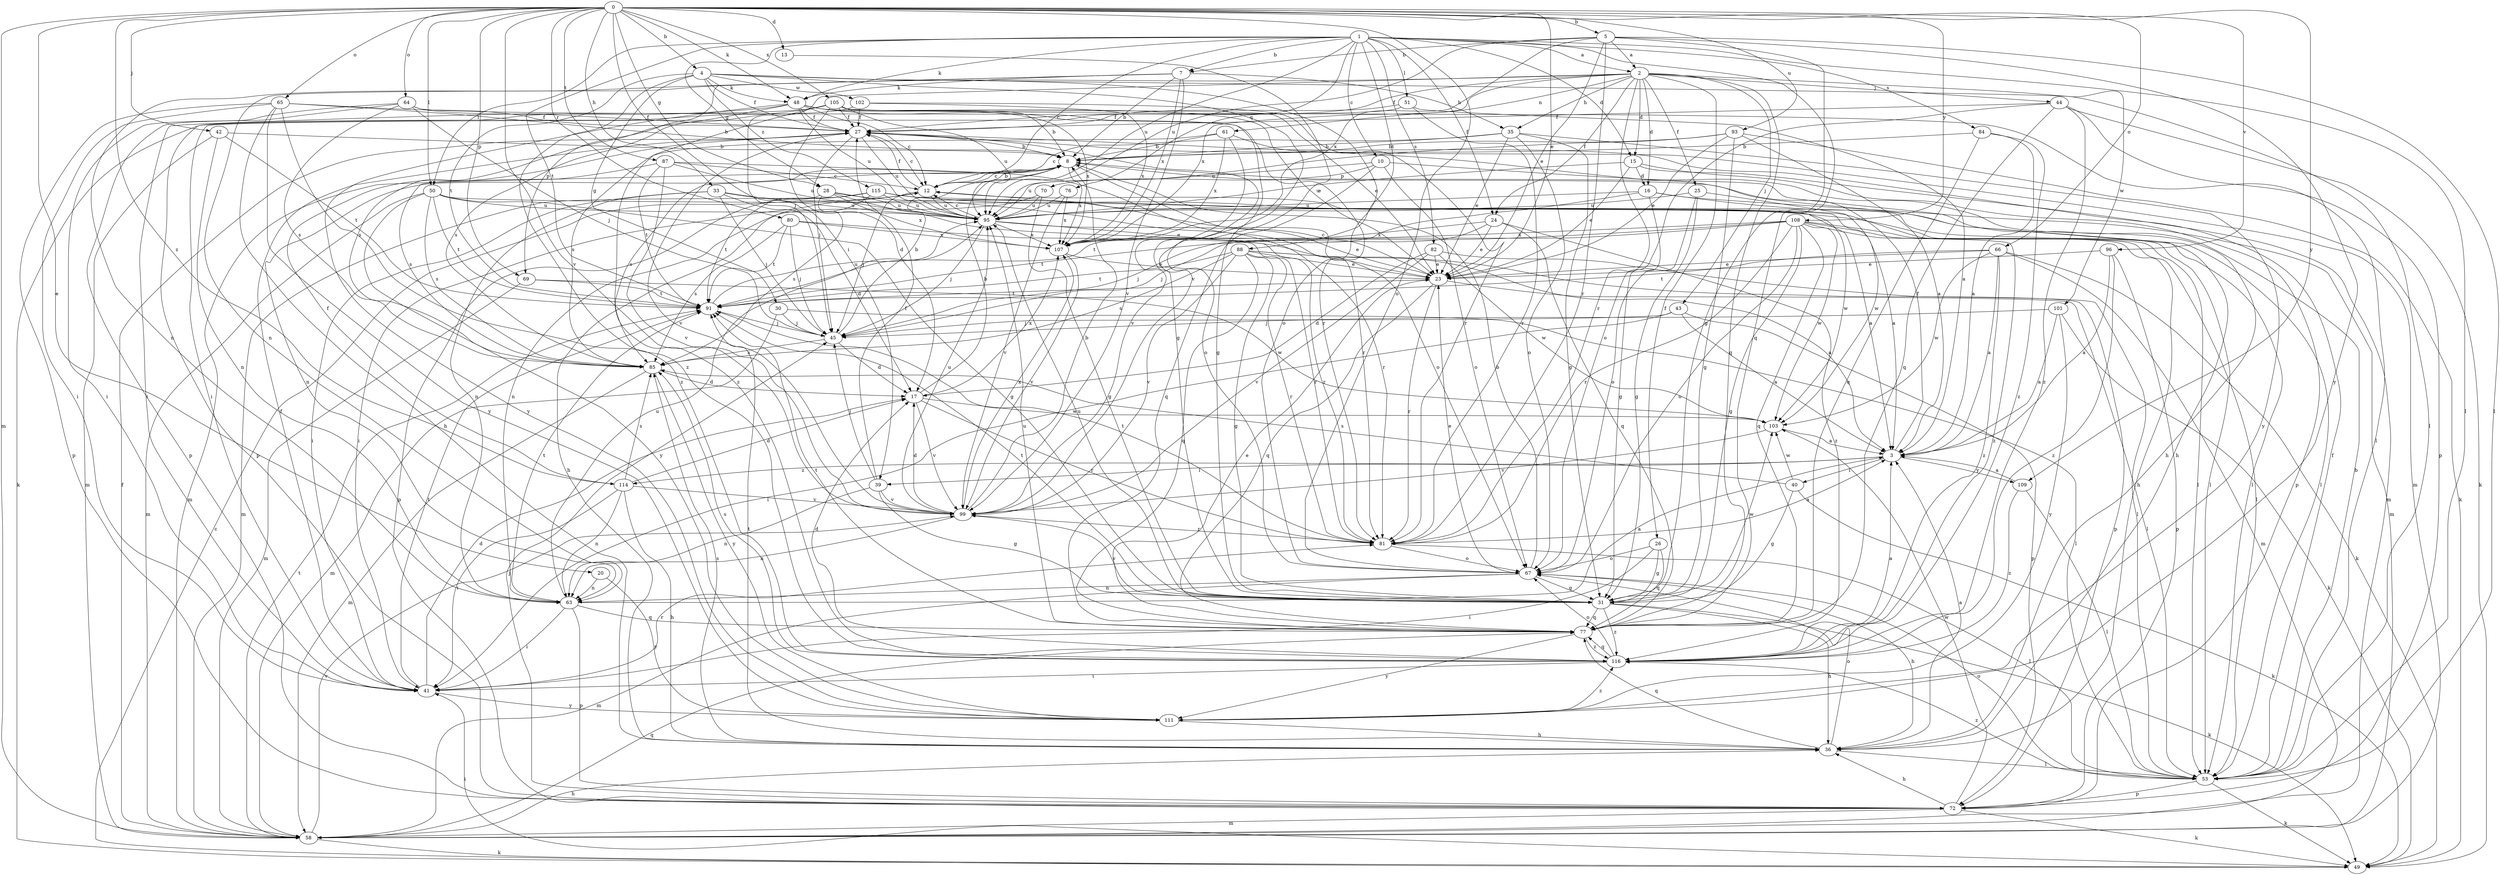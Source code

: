 strict digraph  {
0;
1;
2;
3;
4;
5;
7;
8;
10;
12;
13;
15;
16;
17;
20;
23;
24;
25;
26;
27;
28;
30;
31;
33;
35;
36;
39;
40;
41;
42;
43;
44;
45;
48;
49;
50;
51;
53;
58;
61;
63;
64;
65;
66;
67;
69;
70;
72;
76;
77;
80;
81;
82;
84;
85;
87;
88;
91;
93;
95;
96;
99;
101;
102;
103;
105;
107;
108;
109;
111;
114;
115;
116;
0 -> 4  [label=b];
0 -> 5  [label=b];
0 -> 13  [label=d];
0 -> 20  [label=e];
0 -> 23  [label=e];
0 -> 28  [label=g];
0 -> 33  [label=h];
0 -> 39  [label=i];
0 -> 42  [label=j];
0 -> 48  [label=k];
0 -> 50  [label=l];
0 -> 58  [label=m];
0 -> 64  [label=o];
0 -> 65  [label=o];
0 -> 66  [label=o];
0 -> 67  [label=o];
0 -> 69  [label=p];
0 -> 80  [label=r];
0 -> 87  [label=t];
0 -> 93  [label=u];
0 -> 96  [label=v];
0 -> 99  [label=v];
0 -> 105  [label=x];
0 -> 108  [label=y];
0 -> 109  [label=y];
0 -> 114  [label=z];
1 -> 2  [label=a];
1 -> 7  [label=b];
1 -> 10  [label=c];
1 -> 12  [label=c];
1 -> 15  [label=d];
1 -> 24  [label=f];
1 -> 28  [label=g];
1 -> 48  [label=k];
1 -> 50  [label=l];
1 -> 51  [label=l];
1 -> 53  [label=l];
1 -> 76  [label=q];
1 -> 77  [label=q];
1 -> 82  [label=s];
1 -> 84  [label=s];
1 -> 88  [label=t];
1 -> 91  [label=t];
1 -> 95  [label=u];
2 -> 15  [label=d];
2 -> 16  [label=d];
2 -> 24  [label=f];
2 -> 25  [label=f];
2 -> 26  [label=f];
2 -> 27  [label=f];
2 -> 35  [label=h];
2 -> 43  [label=j];
2 -> 44  [label=j];
2 -> 45  [label=j];
2 -> 61  [label=n];
2 -> 63  [label=n];
2 -> 77  [label=q];
2 -> 81  [label=r];
2 -> 101  [label=w];
2 -> 107  [label=x];
3 -> 27  [label=f];
3 -> 39  [label=i];
3 -> 40  [label=i];
3 -> 109  [label=y];
3 -> 114  [label=z];
4 -> 27  [label=f];
4 -> 30  [label=g];
4 -> 31  [label=g];
4 -> 48  [label=k];
4 -> 53  [label=l];
4 -> 67  [label=o];
4 -> 91  [label=t];
4 -> 102  [label=w];
4 -> 115  [label=z];
4 -> 116  [label=z];
5 -> 2  [label=a];
5 -> 7  [label=b];
5 -> 23  [label=e];
5 -> 31  [label=g];
5 -> 53  [label=l];
5 -> 81  [label=r];
5 -> 95  [label=u];
5 -> 107  [label=x];
5 -> 111  [label=y];
7 -> 8  [label=b];
7 -> 35  [label=h];
7 -> 48  [label=k];
7 -> 63  [label=n];
7 -> 69  [label=p];
7 -> 99  [label=v];
7 -> 107  [label=x];
8 -> 12  [label=c];
8 -> 36  [label=h];
8 -> 58  [label=m];
8 -> 63  [label=n];
8 -> 67  [label=o];
8 -> 85  [label=s];
8 -> 107  [label=x];
10 -> 36  [label=h];
10 -> 67  [label=o];
10 -> 70  [label=p];
10 -> 77  [label=q];
10 -> 95  [label=u];
12 -> 8  [label=b];
12 -> 27  [label=f];
12 -> 41  [label=i];
12 -> 45  [label=j];
12 -> 53  [label=l];
12 -> 95  [label=u];
13 -> 99  [label=v];
15 -> 16  [label=d];
15 -> 23  [label=e];
15 -> 58  [label=m];
15 -> 72  [label=p];
15 -> 95  [label=u];
16 -> 31  [label=g];
16 -> 53  [label=l];
16 -> 58  [label=m];
16 -> 91  [label=t];
16 -> 95  [label=u];
17 -> 8  [label=b];
17 -> 81  [label=r];
17 -> 99  [label=v];
17 -> 103  [label=w];
17 -> 107  [label=x];
20 -> 63  [label=n];
20 -> 111  [label=y];
23 -> 12  [label=c];
23 -> 53  [label=l];
23 -> 77  [label=q];
23 -> 81  [label=r];
23 -> 91  [label=t];
24 -> 23  [label=e];
24 -> 45  [label=j];
24 -> 77  [label=q];
24 -> 107  [label=x];
24 -> 116  [label=z];
25 -> 31  [label=g];
25 -> 67  [label=o];
25 -> 95  [label=u];
25 -> 103  [label=w];
26 -> 31  [label=g];
26 -> 41  [label=i];
26 -> 67  [label=o];
26 -> 77  [label=q];
27 -> 8  [label=b];
27 -> 12  [label=c];
27 -> 45  [label=j];
27 -> 67  [label=o];
27 -> 95  [label=u];
27 -> 99  [label=v];
28 -> 23  [label=e];
28 -> 81  [label=r];
28 -> 85  [label=s];
28 -> 91  [label=t];
28 -> 95  [label=u];
28 -> 107  [label=x];
30 -> 45  [label=j];
30 -> 53  [label=l];
30 -> 58  [label=m];
31 -> 36  [label=h];
31 -> 49  [label=k];
31 -> 77  [label=q];
31 -> 91  [label=t];
31 -> 95  [label=u];
31 -> 99  [label=v];
31 -> 103  [label=w];
31 -> 116  [label=z];
33 -> 3  [label=a];
33 -> 17  [label=d];
33 -> 41  [label=i];
33 -> 45  [label=j];
33 -> 63  [label=n];
33 -> 95  [label=u];
35 -> 8  [label=b];
35 -> 12  [label=c];
35 -> 23  [label=e];
35 -> 31  [label=g];
35 -> 67  [label=o];
35 -> 111  [label=y];
36 -> 3  [label=a];
36 -> 53  [label=l];
36 -> 67  [label=o];
36 -> 77  [label=q];
36 -> 85  [label=s];
36 -> 91  [label=t];
39 -> 27  [label=f];
39 -> 31  [label=g];
39 -> 45  [label=j];
39 -> 63  [label=n];
39 -> 99  [label=v];
40 -> 31  [label=g];
40 -> 49  [label=k];
40 -> 85  [label=s];
40 -> 103  [label=w];
41 -> 17  [label=d];
41 -> 27  [label=f];
41 -> 81  [label=r];
41 -> 91  [label=t];
41 -> 111  [label=y];
42 -> 8  [label=b];
42 -> 58  [label=m];
42 -> 63  [label=n];
42 -> 91  [label=t];
43 -> 3  [label=a];
43 -> 41  [label=i];
43 -> 45  [label=j];
43 -> 72  [label=p];
44 -> 27  [label=f];
44 -> 49  [label=k];
44 -> 67  [label=o];
44 -> 72  [label=p];
44 -> 77  [label=q];
44 -> 116  [label=z];
45 -> 8  [label=b];
45 -> 17  [label=d];
45 -> 85  [label=s];
48 -> 12  [label=c];
48 -> 23  [label=e];
48 -> 27  [label=f];
48 -> 31  [label=g];
48 -> 41  [label=i];
48 -> 85  [label=s];
48 -> 95  [label=u];
48 -> 107  [label=x];
48 -> 111  [label=y];
49 -> 12  [label=c];
49 -> 41  [label=i];
50 -> 31  [label=g];
50 -> 53  [label=l];
50 -> 58  [label=m];
50 -> 85  [label=s];
50 -> 91  [label=t];
50 -> 95  [label=u];
50 -> 111  [label=y];
51 -> 3  [label=a];
51 -> 27  [label=f];
51 -> 41  [label=i];
51 -> 81  [label=r];
53 -> 8  [label=b];
53 -> 27  [label=f];
53 -> 49  [label=k];
53 -> 67  [label=o];
53 -> 72  [label=p];
53 -> 116  [label=z];
58 -> 27  [label=f];
58 -> 36  [label=h];
58 -> 49  [label=k];
58 -> 77  [label=q];
58 -> 91  [label=t];
58 -> 99  [label=v];
61 -> 8  [label=b];
61 -> 58  [label=m];
61 -> 85  [label=s];
61 -> 99  [label=v];
61 -> 107  [label=x];
63 -> 3  [label=a];
63 -> 41  [label=i];
63 -> 72  [label=p];
63 -> 77  [label=q];
63 -> 91  [label=t];
63 -> 95  [label=u];
64 -> 27  [label=f];
64 -> 41  [label=i];
64 -> 45  [label=j];
64 -> 72  [label=p];
64 -> 81  [label=r];
64 -> 85  [label=s];
65 -> 8  [label=b];
65 -> 27  [label=f];
65 -> 36  [label=h];
65 -> 41  [label=i];
65 -> 72  [label=p];
65 -> 111  [label=y];
65 -> 116  [label=z];
66 -> 3  [label=a];
66 -> 23  [label=e];
66 -> 49  [label=k];
66 -> 58  [label=m];
66 -> 91  [label=t];
66 -> 103  [label=w];
66 -> 116  [label=z];
67 -> 8  [label=b];
67 -> 23  [label=e];
67 -> 31  [label=g];
67 -> 36  [label=h];
67 -> 58  [label=m];
67 -> 63  [label=n];
69 -> 58  [label=m];
69 -> 91  [label=t];
69 -> 103  [label=w];
70 -> 31  [label=g];
70 -> 63  [label=n];
70 -> 95  [label=u];
72 -> 36  [label=h];
72 -> 45  [label=j];
72 -> 49  [label=k];
72 -> 58  [label=m];
72 -> 103  [label=w];
76 -> 95  [label=u];
76 -> 99  [label=v];
76 -> 107  [label=x];
77 -> 23  [label=e];
77 -> 91  [label=t];
77 -> 95  [label=u];
77 -> 111  [label=y];
77 -> 116  [label=z];
80 -> 45  [label=j];
80 -> 81  [label=r];
80 -> 85  [label=s];
80 -> 91  [label=t];
80 -> 107  [label=x];
81 -> 3  [label=a];
81 -> 53  [label=l];
81 -> 67  [label=o];
81 -> 91  [label=t];
82 -> 17  [label=d];
82 -> 23  [label=e];
82 -> 53  [label=l];
82 -> 99  [label=v];
82 -> 103  [label=w];
84 -> 3  [label=a];
84 -> 8  [label=b];
84 -> 77  [label=q];
84 -> 116  [label=z];
85 -> 17  [label=d];
85 -> 58  [label=m];
85 -> 111  [label=y];
87 -> 12  [label=c];
87 -> 81  [label=r];
87 -> 85  [label=s];
87 -> 91  [label=t];
87 -> 95  [label=u];
87 -> 99  [label=v];
88 -> 3  [label=a];
88 -> 23  [label=e];
88 -> 31  [label=g];
88 -> 72  [label=p];
88 -> 77  [label=q];
88 -> 81  [label=r];
88 -> 85  [label=s];
88 -> 91  [label=t];
88 -> 99  [label=v];
91 -> 45  [label=j];
91 -> 95  [label=u];
93 -> 3  [label=a];
93 -> 8  [label=b];
93 -> 23  [label=e];
93 -> 31  [label=g];
93 -> 49  [label=k];
93 -> 95  [label=u];
95 -> 12  [label=c];
95 -> 23  [label=e];
95 -> 45  [label=j];
95 -> 81  [label=r];
95 -> 107  [label=x];
96 -> 3  [label=a];
96 -> 23  [label=e];
96 -> 72  [label=p];
96 -> 116  [label=z];
99 -> 8  [label=b];
99 -> 17  [label=d];
99 -> 63  [label=n];
99 -> 81  [label=r];
99 -> 95  [label=u];
99 -> 107  [label=x];
101 -> 3  [label=a];
101 -> 45  [label=j];
101 -> 49  [label=k];
101 -> 111  [label=y];
102 -> 27  [label=f];
102 -> 49  [label=k];
102 -> 81  [label=r];
102 -> 107  [label=x];
103 -> 3  [label=a];
103 -> 99  [label=v];
105 -> 8  [label=b];
105 -> 17  [label=d];
105 -> 23  [label=e];
105 -> 27  [label=f];
105 -> 53  [label=l];
105 -> 72  [label=p];
105 -> 85  [label=s];
105 -> 95  [label=u];
105 -> 116  [label=z];
107 -> 23  [label=e];
107 -> 99  [label=v];
108 -> 31  [label=g];
108 -> 36  [label=h];
108 -> 45  [label=j];
108 -> 53  [label=l];
108 -> 67  [label=o];
108 -> 77  [label=q];
108 -> 81  [label=r];
108 -> 91  [label=t];
108 -> 103  [label=w];
108 -> 107  [label=x];
108 -> 116  [label=z];
109 -> 3  [label=a];
109 -> 53  [label=l];
109 -> 116  [label=z];
111 -> 36  [label=h];
111 -> 116  [label=z];
114 -> 17  [label=d];
114 -> 27  [label=f];
114 -> 36  [label=h];
114 -> 41  [label=i];
114 -> 63  [label=n];
114 -> 85  [label=s];
114 -> 99  [label=v];
115 -> 3  [label=a];
115 -> 36  [label=h];
115 -> 53  [label=l];
115 -> 58  [label=m];
115 -> 72  [label=p];
115 -> 95  [label=u];
115 -> 103  [label=w];
116 -> 3  [label=a];
116 -> 17  [label=d];
116 -> 41  [label=i];
116 -> 67  [label=o];
116 -> 77  [label=q];
116 -> 85  [label=s];
}
